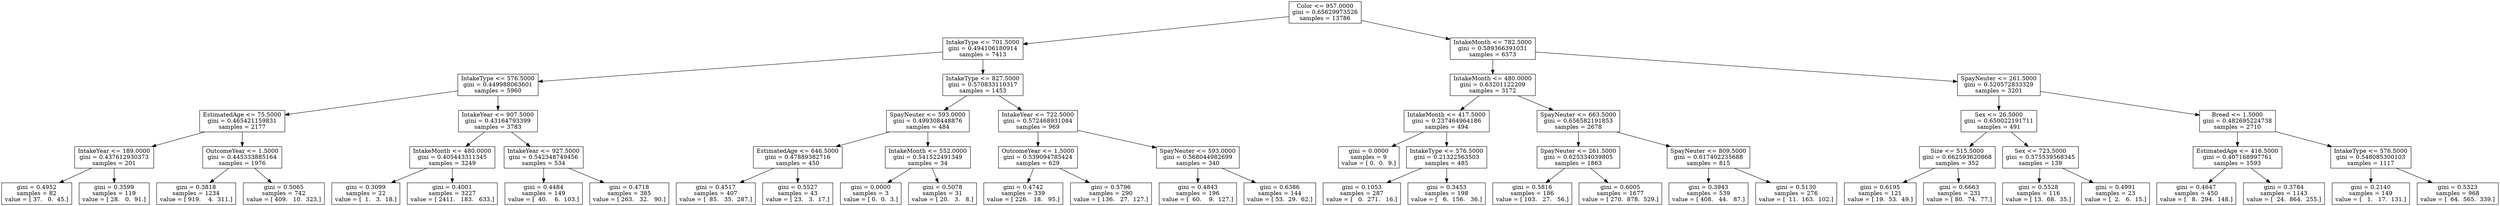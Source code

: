 digraph Tree {
0 [label="Color <= 957.0000\ngini = 0.65629973526\nsamples = 13786", shape="box"] ;
1 [label="IntakeType <= 701.5000\ngini = 0.494106180914\nsamples = 7413", shape="box"] ;
0 -> 1 ;
2 [label="IntakeType <= 576.5000\ngini = 0.449988063601\nsamples = 5960", shape="box"] ;
1 -> 2 ;
3 [label="EstimatedAge <= 75.5000\ngini = 0.465421159831\nsamples = 2177", shape="box"] ;
2 -> 3 ;
4 [label="IntakeYear <= 189.0000\ngini = 0.437612930373\nsamples = 201", shape="box"] ;
3 -> 4 ;
5 [label="gini = 0.4952\nsamples = 82\nvalue = [ 37.   0.  45.]", shape="box"] ;
4 -> 5 ;
6 [label="gini = 0.3599\nsamples = 119\nvalue = [ 28.   0.  91.]", shape="box"] ;
4 -> 6 ;
7 [label="OutcomeYear <= 1.5000\ngini = 0.445333885164\nsamples = 1976", shape="box"] ;
3 -> 7 ;
8 [label="gini = 0.3818\nsamples = 1234\nvalue = [ 919.    4.  311.]", shape="box"] ;
7 -> 8 ;
9 [label="gini = 0.5065\nsamples = 742\nvalue = [ 409.   10.  323.]", shape="box"] ;
7 -> 9 ;
10 [label="IntakeYear <= 907.5000\ngini = 0.43164793399\nsamples = 3783", shape="box"] ;
2 -> 10 ;
11 [label="IntakeMonth <= 480.0000\ngini = 0.405443311345\nsamples = 3249", shape="box"] ;
10 -> 11 ;
12 [label="gini = 0.3099\nsamples = 22\nvalue = [  1.   3.  18.]", shape="box"] ;
11 -> 12 ;
13 [label="gini = 0.4001\nsamples = 3227\nvalue = [ 2411.   183.   633.]", shape="box"] ;
11 -> 13 ;
14 [label="IntakeYear <= 927.5000\ngini = 0.542348749456\nsamples = 534", shape="box"] ;
10 -> 14 ;
15 [label="gini = 0.4484\nsamples = 149\nvalue = [  40.    6.  103.]", shape="box"] ;
14 -> 15 ;
16 [label="gini = 0.4718\nsamples = 385\nvalue = [ 263.   32.   90.]", shape="box"] ;
14 -> 16 ;
17 [label="IntakeType <= 827.5000\ngini = 0.570833110317\nsamples = 1453", shape="box"] ;
1 -> 17 ;
18 [label="SpayNeuter <= 593.0000\ngini = 0.499308448876\nsamples = 484", shape="box"] ;
17 -> 18 ;
19 [label="EstimatedAge <= 646.5000\ngini = 0.47889382716\nsamples = 450", shape="box"] ;
18 -> 19 ;
20 [label="gini = 0.4517\nsamples = 407\nvalue = [  85.   35.  287.]", shape="box"] ;
19 -> 20 ;
21 [label="gini = 0.5527\nsamples = 43\nvalue = [ 23.   3.  17.]", shape="box"] ;
19 -> 21 ;
22 [label="IntakeMonth <= 552.0000\ngini = 0.541522491349\nsamples = 34", shape="box"] ;
18 -> 22 ;
23 [label="gini = 0.0000\nsamples = 3\nvalue = [ 0.  0.  3.]", shape="box"] ;
22 -> 23 ;
24 [label="gini = 0.5078\nsamples = 31\nvalue = [ 20.   3.   8.]", shape="box"] ;
22 -> 24 ;
25 [label="IntakeYear <= 722.5000\ngini = 0.572468931084\nsamples = 969", shape="box"] ;
17 -> 25 ;
26 [label="OutcomeYear <= 1.5000\ngini = 0.539094785424\nsamples = 629", shape="box"] ;
25 -> 26 ;
27 [label="gini = 0.4742\nsamples = 339\nvalue = [ 226.   18.   95.]", shape="box"] ;
26 -> 27 ;
28 [label="gini = 0.5796\nsamples = 290\nvalue = [ 136.   27.  127.]", shape="box"] ;
26 -> 28 ;
29 [label="SpayNeuter <= 593.0000\ngini = 0.568044982699\nsamples = 340", shape="box"] ;
25 -> 29 ;
30 [label="gini = 0.4843\nsamples = 196\nvalue = [  60.    9.  127.]", shape="box"] ;
29 -> 30 ;
31 [label="gini = 0.6386\nsamples = 144\nvalue = [ 53.  29.  62.]", shape="box"] ;
29 -> 31 ;
32 [label="IntakeMonth <= 782.5000\ngini = 0.589366391031\nsamples = 6373", shape="box"] ;
0 -> 32 ;
33 [label="IntakeMonth <= 480.0000\ngini = 0.63201122209\nsamples = 3172", shape="box"] ;
32 -> 33 ;
34 [label="IntakeMonth <= 417.5000\ngini = 0.237464964186\nsamples = 494", shape="box"] ;
33 -> 34 ;
35 [label="gini = 0.0000\nsamples = 9\nvalue = [ 0.  0.  9.]", shape="box"] ;
34 -> 35 ;
36 [label="IntakeType <= 576.5000\ngini = 0.21322563503\nsamples = 485", shape="box"] ;
34 -> 36 ;
37 [label="gini = 0.1053\nsamples = 287\nvalue = [   0.  271.   16.]", shape="box"] ;
36 -> 37 ;
38 [label="gini = 0.3453\nsamples = 198\nvalue = [   6.  156.   36.]", shape="box"] ;
36 -> 38 ;
39 [label="SpayNeuter <= 663.5000\ngini = 0.656582191853\nsamples = 2678", shape="box"] ;
33 -> 39 ;
40 [label="SpayNeuter <= 261.5000\ngini = 0.625334039805\nsamples = 1863", shape="box"] ;
39 -> 40 ;
41 [label="gini = 0.5816\nsamples = 186\nvalue = [ 103.   27.   56.]", shape="box"] ;
40 -> 41 ;
42 [label="gini = 0.6005\nsamples = 1677\nvalue = [ 270.  878.  529.]", shape="box"] ;
40 -> 42 ;
43 [label="SpayNeuter <= 809.5000\ngini = 0.617402235688\nsamples = 815", shape="box"] ;
39 -> 43 ;
44 [label="gini = 0.3943\nsamples = 539\nvalue = [ 408.   44.   87.]", shape="box"] ;
43 -> 44 ;
45 [label="gini = 0.5130\nsamples = 276\nvalue = [  11.  163.  102.]", shape="box"] ;
43 -> 45 ;
46 [label="SpayNeuter <= 261.5000\ngini = 0.520572833329\nsamples = 3201", shape="box"] ;
32 -> 46 ;
47 [label="Sex <= 26.5000\ngini = 0.650022191711\nsamples = 491", shape="box"] ;
46 -> 47 ;
48 [label="Size <= 515.5000\ngini = 0.662593620868\nsamples = 352", shape="box"] ;
47 -> 48 ;
49 [label="gini = 0.6195\nsamples = 121\nvalue = [ 19.  53.  49.]", shape="box"] ;
48 -> 49 ;
50 [label="gini = 0.6663\nsamples = 231\nvalue = [ 80.  74.  77.]", shape="box"] ;
48 -> 50 ;
51 [label="Sex <= 723.5000\ngini = 0.575539568345\nsamples = 139", shape="box"] ;
47 -> 51 ;
52 [label="gini = 0.5528\nsamples = 116\nvalue = [ 13.  68.  35.]", shape="box"] ;
51 -> 52 ;
53 [label="gini = 0.4991\nsamples = 23\nvalue = [  2.   6.  15.]", shape="box"] ;
51 -> 53 ;
54 [label="Breed <= 1.5000\ngini = 0.482695224738\nsamples = 2710", shape="box"] ;
46 -> 54 ;
55 [label="EstimatedAge <= 416.5000\ngini = 0.407168997761\nsamples = 1593", shape="box"] ;
54 -> 55 ;
56 [label="gini = 0.4647\nsamples = 450\nvalue = [   8.  294.  148.]", shape="box"] ;
55 -> 56 ;
57 [label="gini = 0.3784\nsamples = 1143\nvalue = [  24.  864.  255.]", shape="box"] ;
55 -> 57 ;
58 [label="IntakeType <= 576.5000\ngini = 0.548085300103\nsamples = 1117", shape="box"] ;
54 -> 58 ;
59 [label="gini = 0.2140\nsamples = 149\nvalue = [   1.   17.  131.]", shape="box"] ;
58 -> 59 ;
60 [label="gini = 0.5323\nsamples = 968\nvalue = [  64.  565.  339.]", shape="box"] ;
58 -> 60 ;
}